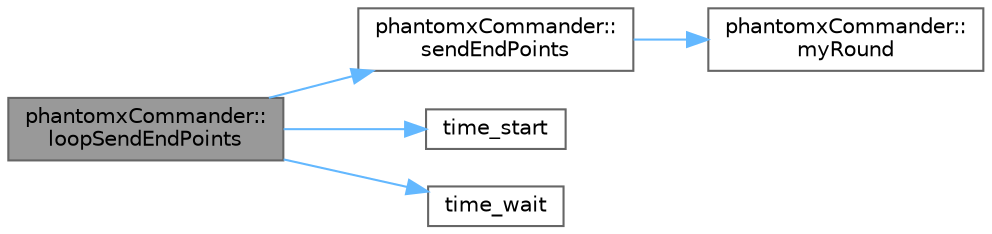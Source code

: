 digraph "phantomxCommander::loopSendEndPoints"
{
 // LATEX_PDF_SIZE
  bgcolor="transparent";
  edge [fontname=Helvetica,fontsize=10,labelfontname=Helvetica,labelfontsize=10];
  node [fontname=Helvetica,fontsize=10,shape=box,height=0.2,width=0.4];
  rankdir="LR";
  Node1 [id="Node000001",label="phantomxCommander::\lloopSendEndPoints",height=0.2,width=0.4,color="gray40", fillcolor="grey60", style="filled", fontcolor="black",tooltip=" "];
  Node1 -> Node2 [id="edge1_Node000001_Node000002",color="steelblue1",style="solid",tooltip=" "];
  Node2 [id="Node000002",label="phantomxCommander::\lsendEndPoints",height=0.2,width=0.4,color="grey40", fillcolor="white", style="filled",URL="$classphantomx_commander.html#a539f9e4ecd3ba8be76f778772228aba7",tooltip=" "];
  Node2 -> Node3 [id="edge2_Node000002_Node000003",color="steelblue1",style="solid",tooltip=" "];
  Node3 [id="Node000003",label="phantomxCommander::\lmyRound",height=0.2,width=0.4,color="grey40", fillcolor="white", style="filled",URL="$classphantomx_commander.html#a9125f886ecc960c1a5db1d34927dd677",tooltip=" "];
  Node1 -> Node4 [id="edge3_Node000001_Node000004",color="steelblue1",style="solid",tooltip=" "];
  Node4 [id="Node000004",label="time_start",height=0.2,width=0.4,color="grey40", fillcolor="white", style="filled",URL="$_time_manager_8cpp.html#abe0d5db92fe241504bfd6f71c1e65c3d",tooltip="計測スタート"];
  Node1 -> Node5 [id="edge4_Node000001_Node000005",color="steelblue1",style="solid",tooltip=" "];
  Node5 [id="Node000005",label="time_wait",height=0.2,width=0.4,color="grey40", fillcolor="white", style="filled",URL="$_time_manager_8cpp.html#a41ad2c6521d450e392638612ecaba9c7",tooltip="待機"];
}
